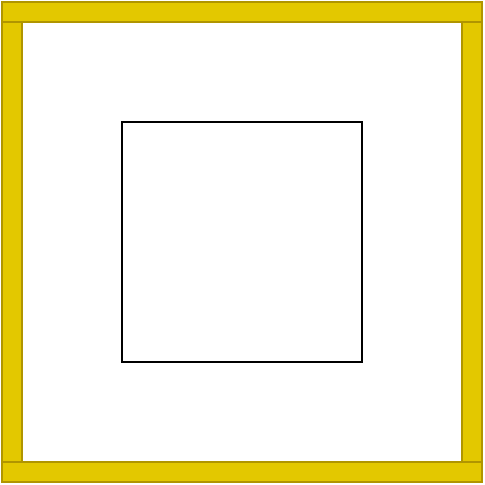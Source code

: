 <mxfile version="24.5.4" type="github">
  <diagram name="Pagina-1" id="s6tebHxt4fETLdoPo_5v">
    <mxGraphModel dx="379" dy="271" grid="1" gridSize="10" guides="1" tooltips="1" connect="1" arrows="1" fold="1" page="1" pageScale="1" pageWidth="583" pageHeight="413" math="0" shadow="0">
      <root>
        <mxCell id="0" />
        <mxCell id="1" parent="0" />
        <mxCell id="Ni5LSi0HDRFxPiUFcQp5-10" value="" style="rounded=0;whiteSpace=wrap;html=1;fillColor=#e3c800;strokeColor=#B09500;fontColor=#000000;" vertex="1" parent="1">
          <mxGeometry x="160" y="80" width="240" height="10" as="geometry" />
        </mxCell>
        <mxCell id="Ni5LSi0HDRFxPiUFcQp5-14" value="" style="rounded=0;whiteSpace=wrap;html=1;fillColor=#e3c800;strokeColor=#B09500;fontColor=#000000;rotation=0;" vertex="1" parent="1">
          <mxGeometry x="160" y="310" width="240" height="10" as="geometry" />
        </mxCell>
        <mxCell id="Ni5LSi0HDRFxPiUFcQp5-15" value="" style="rounded=0;whiteSpace=wrap;html=1;rotation=-90;fillColor=#e3c800;fontColor=#000000;strokeColor=#B09500;" vertex="1" parent="1">
          <mxGeometry x="55" y="195" width="220" height="10" as="geometry" />
        </mxCell>
        <mxCell id="Ni5LSi0HDRFxPiUFcQp5-16" value="" style="rounded=0;whiteSpace=wrap;html=1;rotation=-90;fillColor=#e3c800;fontColor=#000000;strokeColor=#B09500;" vertex="1" parent="1">
          <mxGeometry x="285" y="195" width="220" height="10" as="geometry" />
        </mxCell>
        <mxCell id="Ni5LSi0HDRFxPiUFcQp5-18" value="" style="whiteSpace=wrap;html=1;aspect=fixed;" vertex="1" parent="1">
          <mxGeometry x="220" y="140" width="120" height="120" as="geometry" />
        </mxCell>
      </root>
    </mxGraphModel>
  </diagram>
</mxfile>
